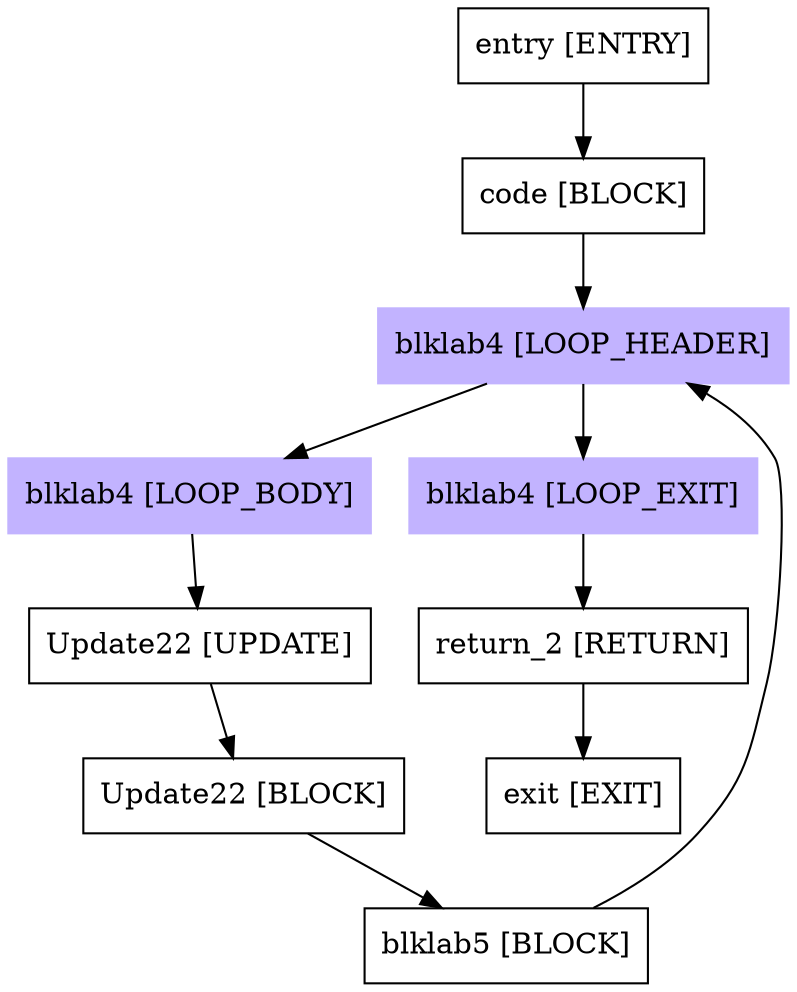 digraph Cash{
"entry [ENTRY]"[shape=box];
"code [BLOCK]"[shape=box];
"blklab4 [LOOP_HEADER]"[shape=box,style=filled,color=".7 .3 1.0"];
"blklab4 [LOOP_BODY]"[shape=box,style=filled,color=".7 .3 1.0"];
"blklab4 [LOOP_EXIT]"[shape=box,style=filled,color=".7 .3 1.0"];
"Update22 [UPDATE]"[shape=box];
"Update22 [BLOCK]"[shape=box];
"blklab5 [BLOCK]"[shape=box];
"return_2 [RETURN]"[shape=box];
"exit [EXIT]"[shape=box];
"entry [ENTRY]"->"code [BLOCK]";
"code [BLOCK]"->"blklab4 [LOOP_HEADER]";
"blklab4 [LOOP_HEADER]"->"blklab4 [LOOP_BODY]";
"blklab4 [LOOP_HEADER]"->"blklab4 [LOOP_EXIT]";
"blklab4 [LOOP_BODY]"->"Update22 [UPDATE]";
"blklab4 [LOOP_EXIT]"->"return_2 [RETURN]";
"Update22 [UPDATE]"->"Update22 [BLOCK]";
"Update22 [BLOCK]"->"blklab5 [BLOCK]";
"blklab5 [BLOCK]"->"blklab4 [LOOP_HEADER]";
"return_2 [RETURN]"->"exit [EXIT]";

}
